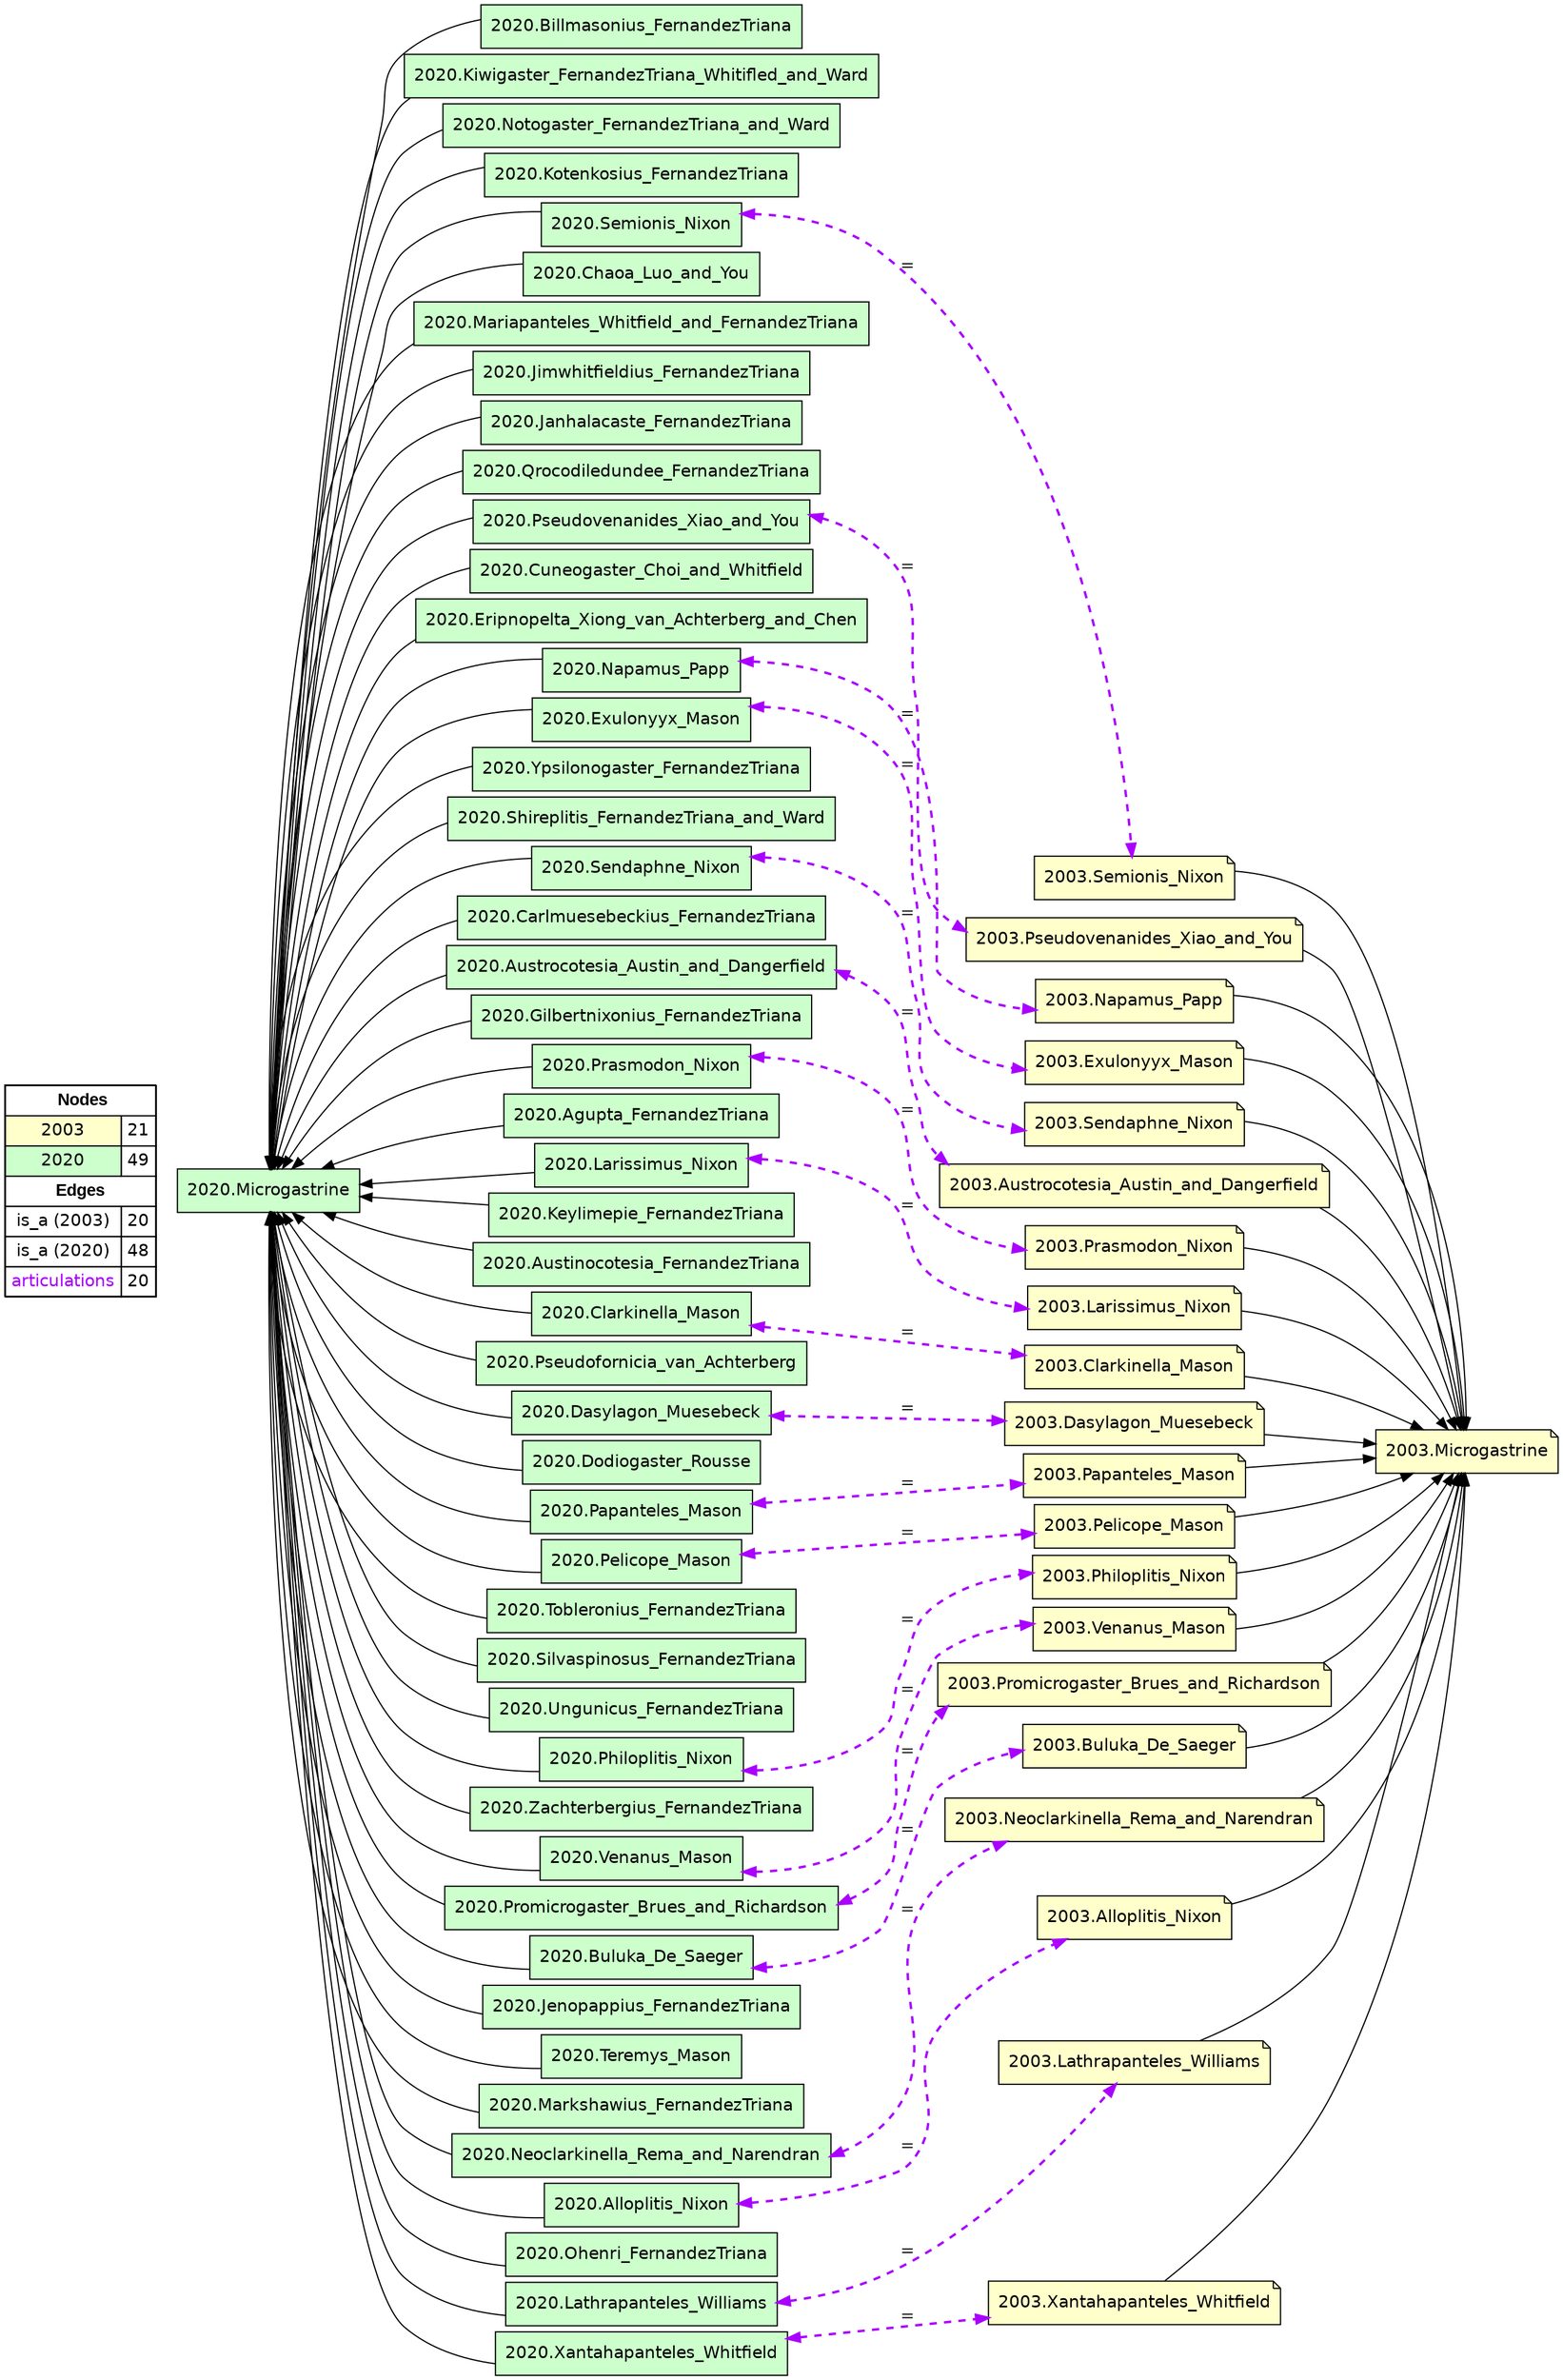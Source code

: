 digraph{
rankdir=LR
node[shape=circle style=filled fillcolor="#FFFFFF"] 
node[shape=note style=filled fillcolor="#FFFFCC" fontname="helvetica"] 
"2003.Clarkinella_Mason"
"2003.Papanteles_Mason"
"2003.Philoplitis_Nixon"
"2003.Prasmodon_Nixon"
"2003.Neoclarkinella_Rema_and_Narendran"
"2003.Napamus_Papp"
"2003.Semionis_Nixon"
"2003.Alloplitis_Nixon"
"2003.Exulonyyx_Mason"
"2003.Dasylagon_Muesebeck"
"2003.Buluka_De_Saeger"
"2003.Pelicope_Mason"
"2003.Microgastrine"
"2003.Sendaphne_Nixon"
"2003.Larissimus_Nixon"
"2003.Venanus_Mason"
"2003.Promicrogaster_Brues_and_Richardson"
"2003.Pseudovenanides_Xiao_and_You"
"2003.Xantahapanteles_Whitfield"
"2003.Lathrapanteles_Williams"
"2003.Austrocotesia_Austin_and_Dangerfield"
node[shape=circle style=filled fillcolor="#FFFFFF"] 
node[shape=box style=filled fillcolor="#CCFFCC" fontname="helvetica"] 
"2020.Billmasonius_FernandezTriana"
"2020.Kiwigaster_FernandezTriana_Whitifled_and_Ward"
"2020.Notogaster_FernandezTriana_and_Ward"
"2020.Kotenkosius_FernandezTriana"
"2020.Semionis_Nixon"
"2020.Chaoa_Luo_and_You"
"2020.Mariapanteles_Whitfield_and_FernandezTriana"
"2020.Jimwhitfieldius_FernandezTriana"
"2020.Janhalacaste_FernandezTriana"
"2020.Qrocodiledundee_FernandezTriana"
"2020.Pseudovenanides_Xiao_and_You"
"2020.Cuneogaster_Choi_and_Whitfield"
"2020.Eripnopelta_Xiong_van_Achterberg_and_Chen"
"2020.Napamus_Papp"
"2020.Exulonyyx_Mason"
"2020.Ypsilonogaster_FernandezTriana"
"2020.Shireplitis_FernandezTriana_and_Ward"
"2020.Microgastrine"
"2020.Sendaphne_Nixon"
"2020.Carlmuesebeckius_FernandezTriana"
"2020.Austrocotesia_Austin_and_Dangerfield"
"2020.Gilbertnixonius_FernandezTriana"
"2020.Prasmodon_Nixon"
"2020.Agupta_FernandezTriana"
"2020.Larissimus_Nixon"
"2020.Keylimepie_FernandezTriana"
"2020.Austinocotesia_FernandezTriana"
"2020.Clarkinella_Mason"
"2020.Pseudofornicia_van_Achterberg"
"2020.Dasylagon_Muesebeck"
"2020.Dodiogaster_Rousse"
"2020.Papanteles_Mason"
"2020.Pelicope_Mason"
"2020.Tobleronius_FernandezTriana"
"2020.Silvaspinosus_FernandezTriana"
"2020.Ungunicus_FernandezTriana"
"2020.Philoplitis_Nixon"
"2020.Zachterbergius_FernandezTriana"
"2020.Venanus_Mason"
"2020.Promicrogaster_Brues_and_Richardson"
"2020.Buluka_De_Saeger"
"2020.Jenopappius_FernandezTriana"
"2020.Teremys_Mason"
"2020.Markshawius_FernandezTriana"
"2020.Neoclarkinella_Rema_and_Narendran"
"2020.Alloplitis_Nixon"
"2020.Ohenri_FernandezTriana"
"2020.Lathrapanteles_Williams"
"2020.Xantahapanteles_Whitfield"
edge[style=solid color="#000000" constraint=true penwidth=1 dir=forward]
edge[style=solid color="#000000" constraint=true penwidth=1 dir=forward]
"2003.Neoclarkinella_Rema_and_Narendran" -> "2003.Microgastrine"
"2003.Pelicope_Mason" -> "2003.Microgastrine"
"2003.Alloplitis_Nixon" -> "2003.Microgastrine"
"2003.Promicrogaster_Brues_and_Richardson" -> "2003.Microgastrine"
"2003.Prasmodon_Nixon" -> "2003.Microgastrine"
"2003.Xantahapanteles_Whitfield" -> "2003.Microgastrine"
"2003.Venanus_Mason" -> "2003.Microgastrine"
"2003.Clarkinella_Mason" -> "2003.Microgastrine"
"2003.Lathrapanteles_Williams" -> "2003.Microgastrine"
"2003.Exulonyyx_Mason" -> "2003.Microgastrine"
"2003.Sendaphne_Nixon" -> "2003.Microgastrine"
"2003.Dasylagon_Muesebeck" -> "2003.Microgastrine"
"2003.Larissimus_Nixon" -> "2003.Microgastrine"
"2003.Austrocotesia_Austin_and_Dangerfield" -> "2003.Microgastrine"
"2003.Buluka_De_Saeger" -> "2003.Microgastrine"
"2003.Napamus_Papp" -> "2003.Microgastrine"
"2003.Philoplitis_Nixon" -> "2003.Microgastrine"
"2003.Pseudovenanides_Xiao_and_You" -> "2003.Microgastrine"
"2003.Semionis_Nixon" -> "2003.Microgastrine"
"2003.Papanteles_Mason" -> "2003.Microgastrine"
edge[style=solid color="#000000" constraint=true penwidth=1 dir=forward]
edge[style=solid color="#000000" constraint=true penwidth=1 dir=forward]
"2020.Microgastrine" -> "2020.Shireplitis_FernandezTriana_and_Ward" [dir=back]
"2020.Microgastrine" -> "2020.Buluka_De_Saeger" [dir=back]
"2020.Microgastrine" -> "2020.Kiwigaster_FernandezTriana_Whitifled_and_Ward" [dir=back]
"2020.Microgastrine" -> "2020.Zachterbergius_FernandezTriana" [dir=back]
"2020.Microgastrine" -> "2020.Exulonyyx_Mason" [dir=back]
"2020.Microgastrine" -> "2020.Austrocotesia_Austin_and_Dangerfield" [dir=back]
"2020.Microgastrine" -> "2020.Eripnopelta_Xiong_van_Achterberg_and_Chen" [dir=back]
"2020.Microgastrine" -> "2020.Chaoa_Luo_and_You" [dir=back]
"2020.Microgastrine" -> "2020.Pseudofornicia_van_Achterberg" [dir=back]
"2020.Microgastrine" -> "2020.Sendaphne_Nixon" [dir=back]
"2020.Microgastrine" -> "2020.Agupta_FernandezTriana" [dir=back]
"2020.Microgastrine" -> "2020.Prasmodon_Nixon" [dir=back]
"2020.Microgastrine" -> "2020.Ungunicus_FernandezTriana" [dir=back]
"2020.Microgastrine" -> "2020.Cuneogaster_Choi_and_Whitfield" [dir=back]
"2020.Microgastrine" -> "2020.Philoplitis_Nixon" [dir=back]
"2020.Microgastrine" -> "2020.Silvaspinosus_FernandezTriana" [dir=back]
"2020.Microgastrine" -> "2020.Larissimus_Nixon" [dir=back]
"2020.Microgastrine" -> "2020.Papanteles_Mason" [dir=back]
"2020.Microgastrine" -> "2020.Austinocotesia_FernandezTriana" [dir=back]
"2020.Microgastrine" -> "2020.Venanus_Mason" [dir=back]
"2020.Microgastrine" -> "2020.Neoclarkinella_Rema_and_Narendran" [dir=back]
"2020.Microgastrine" -> "2020.Jenopappius_FernandezTriana" [dir=back]
"2020.Microgastrine" -> "2020.Kotenkosius_FernandezTriana" [dir=back]
"2020.Microgastrine" -> "2020.Markshawius_FernandezTriana" [dir=back]
"2020.Microgastrine" -> "2020.Lathrapanteles_Williams" [dir=back]
"2020.Microgastrine" -> "2020.Semionis_Nixon" [dir=back]
"2020.Microgastrine" -> "2020.Alloplitis_Nixon" [dir=back]
"2020.Microgastrine" -> "2020.Keylimepie_FernandezTriana" [dir=back]
"2020.Microgastrine" -> "2020.Teremys_Mason" [dir=back]
"2020.Microgastrine" -> "2020.Jimwhitfieldius_FernandezTriana" [dir=back]
"2020.Microgastrine" -> "2020.Mariapanteles_Whitfield_and_FernandezTriana" [dir=back]
"2020.Microgastrine" -> "2020.Promicrogaster_Brues_and_Richardson" [dir=back]
"2020.Microgastrine" -> "2020.Carlmuesebeckius_FernandezTriana" [dir=back]
"2020.Microgastrine" -> "2020.Ohenri_FernandezTriana" [dir=back]
"2020.Microgastrine" -> "2020.Ypsilonogaster_FernandezTriana" [dir=back]
"2020.Microgastrine" -> "2020.Clarkinella_Mason" [dir=back]
"2020.Microgastrine" -> "2020.Pelicope_Mason" [dir=back]
"2020.Microgastrine" -> "2020.Dodiogaster_Rousse" [dir=back]
"2020.Microgastrine" -> "2020.Pseudovenanides_Xiao_and_You" [dir=back]
"2020.Microgastrine" -> "2020.Janhalacaste_FernandezTriana" [dir=back]
"2020.Microgastrine" -> "2020.Tobleronius_FernandezTriana" [dir=back]
"2020.Microgastrine" -> "2020.Notogaster_FernandezTriana_and_Ward" [dir=back]
"2020.Microgastrine" -> "2020.Gilbertnixonius_FernandezTriana" [dir=back]
"2020.Microgastrine" -> "2020.Napamus_Papp" [dir=back]
"2020.Microgastrine" -> "2020.Billmasonius_FernandezTriana" [dir=back]
"2020.Microgastrine" -> "2020.Dasylagon_Muesebeck" [dir=back]
"2020.Microgastrine" -> "2020.Xantahapanteles_Whitfield" [dir=back]
"2020.Microgastrine" -> "2020.Qrocodiledundee_FernandezTriana" [dir=back]
edge[style=solid color="#000000" constraint=true penwidth=1 dir=forward]
edge[style=dashed color="#AA00FF" constraint=true penwidth=2 dir=both]
"2020.Dasylagon_Muesebeck" -> "2003.Dasylagon_Muesebeck" [label="="]
"2020.Pelicope_Mason" -> "2003.Pelicope_Mason" [label="="]
"2020.Alloplitis_Nixon" -> "2003.Alloplitis_Nixon" [label="="]
"2020.Semionis_Nixon" -> "2003.Semionis_Nixon" [label="="]
"2020.Clarkinella_Mason" -> "2003.Clarkinella_Mason" [label="="]
"2020.Promicrogaster_Brues_and_Richardson" -> "2003.Promicrogaster_Brues_and_Richardson" [label="="]
"2020.Austrocotesia_Austin_and_Dangerfield" -> "2003.Austrocotesia_Austin_and_Dangerfield" [label="="]
"2020.Lathrapanteles_Williams" -> "2003.Lathrapanteles_Williams" [label="="]
"2020.Sendaphne_Nixon" -> "2003.Sendaphne_Nixon" [label="="]
"2020.Prasmodon_Nixon" -> "2003.Prasmodon_Nixon" [label="="]
"2020.Buluka_De_Saeger" -> "2003.Buluka_De_Saeger" [label="="]
"2020.Xantahapanteles_Whitfield" -> "2003.Xantahapanteles_Whitfield" [label="="]
"2020.Pseudovenanides_Xiao_and_You" -> "2003.Pseudovenanides_Xiao_and_You" [label="="]
"2020.Exulonyyx_Mason" -> "2003.Exulonyyx_Mason" [label="="]
"2020.Larissimus_Nixon" -> "2003.Larissimus_Nixon" [label="="]
"2020.Napamus_Papp" -> "2003.Napamus_Papp" [label="="]
"2020.Philoplitis_Nixon" -> "2003.Philoplitis_Nixon" [label="="]
"2020.Papanteles_Mason" -> "2003.Papanteles_Mason" [label="="]
"2020.Venanus_Mason" -> "2003.Venanus_Mason" [label="="]
"2020.Neoclarkinella_Rema_and_Narendran" -> "2003.Neoclarkinella_Rema_and_Narendran" [label="="]
node[shape=box] 
{rank=source Legend [fillcolor= white margin=0 label=< 
 <TABLE BORDER="0" CELLBORDER="1" CELLSPACING="0" CELLPADDING="4"> 
<TR> <TD COLSPAN="2"><font face="Arial Black"> Nodes</font></TD> </TR> 
<TR> 
 <TD bgcolor="#FFFFCC" fontname="helvetica">2003</TD> 
 <TD>21</TD> 
 </TR> 
<TR> 
 <TD bgcolor="#CCFFCC" fontname="helvetica">2020</TD> 
 <TD>49</TD> 
 </TR> 
<TR> <TD COLSPAN="2"><font face = "Arial Black"> Edges </font></TD> </TR> 
<TR> 
 <TD><font color ="#000000">is_a (2003)</font></TD><TD>20</TD>
</TR>
<TR> 
 <TD><font color ="#000000">is_a (2020)</font></TD><TD>48</TD>
</TR>
<TR> 
 <TD><font color ="#AA00FF">articulations</font></TD><TD>20</TD>
</TR>
</TABLE> 
 >] } 
}